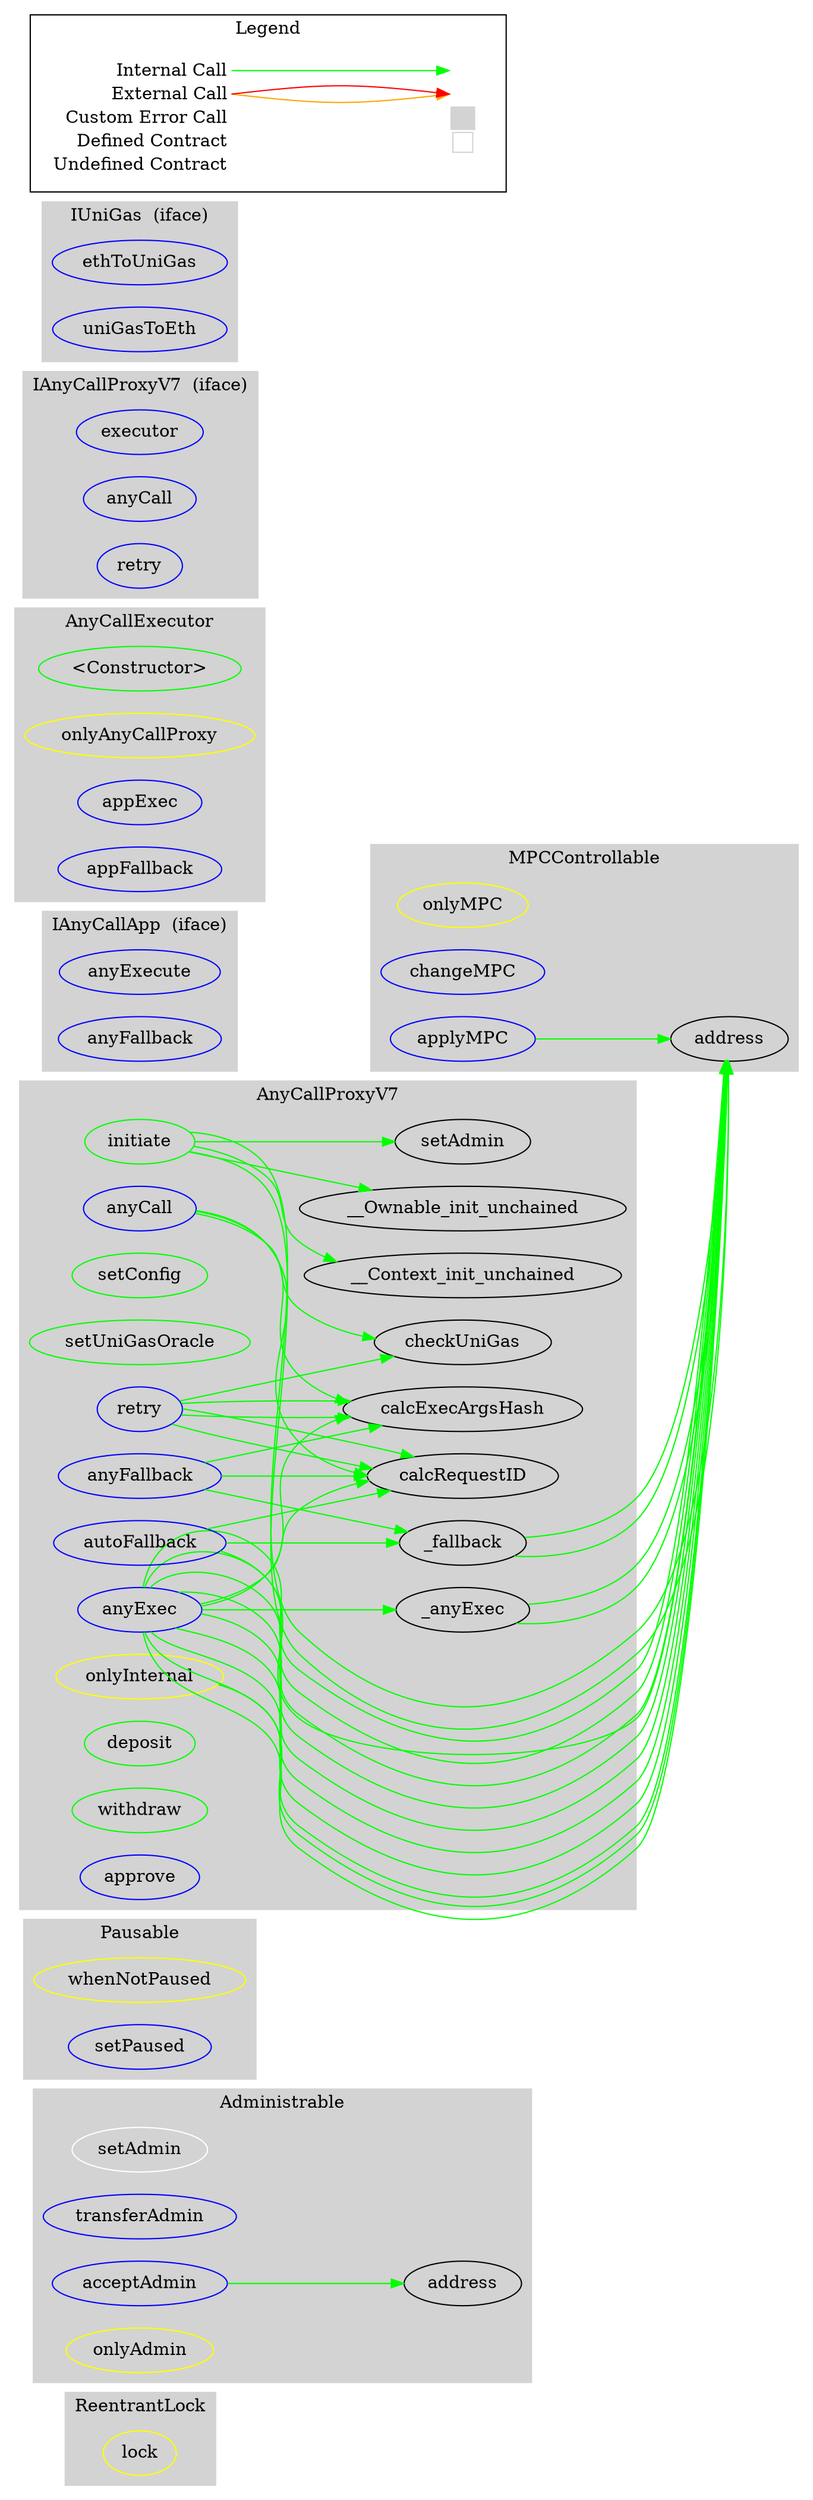 digraph G {
  graph [ ratio = "auto", page = "100", compound =true ];
subgraph "clusterReentrantLock" {
  graph [ label = "ReentrantLock", color = "lightgray", style = "filled", bgcolor = "lightgray" ];
  "ReentrantLock.lock" [ label = "lock", color = "yellow" ];
}

subgraph "clusterAdministrable" {
  graph [ label = "Administrable", color = "lightgray", style = "filled", bgcolor = "lightgray" ];
  "Administrable.setAdmin" [ label = "setAdmin", color = "white" ];
  "Administrable.transferAdmin" [ label = "transferAdmin", color = "blue" ];
  "Administrable.acceptAdmin" [ label = "acceptAdmin", color = "blue" ];
  "Administrable.onlyAdmin" [ label = "onlyAdmin", color = "yellow" ];
  "Administrable.address" [ label = "address" ];
}

subgraph "clusterPausable" {
  graph [ label = "Pausable", color = "lightgray", style = "filled", bgcolor = "lightgray" ];
  "Pausable.whenNotPaused" [ label = "whenNotPaused", color = "yellow" ];
  "Pausable.setPaused" [ label = "setPaused", color = "blue" ];
}

subgraph "clusterMPCControllable" {
  graph [ label = "MPCControllable", color = "lightgray", style = "filled", bgcolor = "lightgray" ];
  "MPCControllable.onlyMPC" [ label = "onlyMPC", color = "yellow" ];
  "MPCControllable.changeMPC" [ label = "changeMPC", color = "blue" ];
  "MPCControllable.applyMPC" [ label = "applyMPC", color = "blue" ];
  "MPCControllable.address" [ label = "address" ];
}

subgraph "clusterIAnyCallApp" {
  graph [ label = "IAnyCallApp  (iface)", color = "lightgray", style = "filled", bgcolor = "lightgray" ];
  "IAnyCallApp.anyExecute" [ label = "anyExecute", color = "blue" ];
  "IAnyCallApp.anyFallback" [ label = "anyFallback", color = "blue" ];
}

subgraph "clusterAnyCallExecutor" {
  graph [ label = "AnyCallExecutor", color = "lightgray", style = "filled", bgcolor = "lightgray" ];
  "AnyCallExecutor.<Constructor>" [ label = "<Constructor>", color = "green" ];
  "AnyCallExecutor.onlyAnyCallProxy" [ label = "onlyAnyCallProxy", color = "yellow" ];
  "AnyCallExecutor.appExec" [ label = "appExec", color = "blue" ];
  "AnyCallExecutor.appFallback" [ label = "appFallback", color = "blue" ];
}

subgraph "clusterIAnyCallProxyV7" {
  graph [ label = "IAnyCallProxyV7  (iface)", color = "lightgray", style = "filled", bgcolor = "lightgray" ];
  "IAnyCallProxyV7.executor" [ label = "executor", color = "blue" ];
  "IAnyCallProxyV7.anyCall" [ label = "anyCall", color = "blue" ];
  "IAnyCallProxyV7.retry" [ label = "retry", color = "blue" ];
}

subgraph "clusterIUniGas" {
  graph [ label = "IUniGas  (iface)", color = "lightgray", style = "filled", bgcolor = "lightgray" ];
  "IUniGas.ethToUniGas" [ label = "ethToUniGas", color = "blue" ];
  "IUniGas.uniGasToEth" [ label = "uniGasToEth", color = "blue" ];
}

subgraph "clusterAnyCallProxyV7" {
  graph [ label = "AnyCallProxyV7", color = "lightgray", style = "filled", bgcolor = "lightgray" ];
  "AnyCallProxyV7.onlyInternal" [ label = "onlyInternal", color = "yellow" ];
  "AnyCallProxyV7.initiate" [ label = "initiate", color = "green" ];
  "AnyCallProxyV7.setConfig" [ label = "setConfig", color = "green" ];
  "AnyCallProxyV7.setUniGasOracle" [ label = "setUniGasOracle", color = "green" ];
  "AnyCallProxyV7.checkUniGas" [ label = "checkUniGas" ];
  "AnyCallProxyV7.calcRequestID" [ label = "calcRequestID" ];
  "AnyCallProxyV7.calcExecArgsHash" [ label = "calcExecArgsHash" ];
  "AnyCallProxyV7.anyCall" [ label = "anyCall", color = "blue" ];
  "AnyCallProxyV7.anyExec" [ label = "anyExec", color = "blue" ];
  "AnyCallProxyV7._anyExec" [ label = "_anyExec" ];
  "AnyCallProxyV7.autoFallback" [ label = "autoFallback", color = "blue" ];
  "AnyCallProxyV7.anyFallback" [ label = "anyFallback", color = "blue" ];
  "AnyCallProxyV7._fallback" [ label = "_fallback" ];
  "AnyCallProxyV7.retry" [ label = "retry", color = "blue" ];
  "AnyCallProxyV7.deposit" [ label = "deposit", color = "green" ];
  "AnyCallProxyV7.withdraw" [ label = "withdraw", color = "green" ];
  "AnyCallProxyV7.approve" [ label = "approve", color = "blue" ];
  "AnyCallProxyV7.__Context_init_unchained" [ label = "__Context_init_unchained" ];
  "AnyCallProxyV7.__Ownable_init_unchained" [ label = "__Ownable_init_unchained" ];
  "AnyCallProxyV7.setAdmin" [ label = "setAdmin" ];
}

  "Administrable.acceptAdmin";
  "Administrable.address";
  "MPCControllable.applyMPC";
  "MPCControllable.address";
  "AnyCallProxyV7.onlyInternal";
  "AnyCallProxyV7.initiate";
  "AnyCallProxyV7.__Context_init_unchained";
  "AnyCallProxyV7.__Ownable_init_unchained";
  "AnyCallProxyV7.setAdmin";
  "AnyCallProxyV7.anyCall";
  "AnyCallProxyV7.calcRequestID";
  "AnyCallProxyV7.calcExecArgsHash";
  "AnyCallProxyV7.checkUniGas";
  "AnyCallProxyV7.anyExec";
  "AnyCallProxyV7._anyExec";
  "AnyCallProxyV7.autoFallback";
  "AnyCallProxyV7._fallback";
  "AnyCallProxyV7.anyFallback";
  "AnyCallProxyV7.retry";
  "Administrable.acceptAdmin" -> "Administrable.address" [ color = "green" ];
  "MPCControllable.applyMPC" -> "MPCControllable.address" [ color = "green" ];
  "AnyCallProxyV7.onlyInternal" -> "MPCControllable.address" [ color = "green" ];
  "AnyCallProxyV7.initiate" -> "AnyCallProxyV7.__Context_init_unchained" [ color = "green" ];
  "AnyCallProxyV7.initiate" -> "AnyCallProxyV7.__Ownable_init_unchained" [ color = "green" ];
  "AnyCallProxyV7.initiate" -> "AnyCallProxyV7.setAdmin" [ color = "green" ];
  "AnyCallProxyV7.initiate" -> "MPCControllable.address" [ color = "green" ];
  "AnyCallProxyV7.initiate" -> "MPCControllable.address" [ color = "green" ];
  "AnyCallProxyV7.anyCall" -> "AnyCallProxyV7.calcRequestID" [ color = "green" ];
  "AnyCallProxyV7.anyCall" -> "AnyCallProxyV7.calcExecArgsHash" [ color = "green" ];
  "AnyCallProxyV7.anyCall" -> "AnyCallProxyV7.checkUniGas" [ color = "green" ];
  "AnyCallProxyV7.anyExec" -> "AnyCallProxyV7.calcRequestID" [ color = "green" ];
  "AnyCallProxyV7.anyExec" -> "MPCControllable.address" [ color = "green" ];
  "AnyCallProxyV7.anyExec" -> "MPCControllable.address" [ color = "green" ];
  "AnyCallProxyV7.anyExec" -> "AnyCallProxyV7._anyExec" [ color = "green" ];
  "AnyCallProxyV7.anyExec" -> "AnyCallProxyV7.calcExecArgsHash" [ color = "green" ];
  "AnyCallProxyV7.anyExec" -> "MPCControllable.address" [ color = "green" ];
  "AnyCallProxyV7.anyExec" -> "MPCControllable.address" [ color = "green" ];
  "AnyCallProxyV7.anyExec" -> "MPCControllable.address" [ color = "green" ];
  "AnyCallProxyV7.anyExec" -> "MPCControllable.address" [ color = "green" ];
  "AnyCallProxyV7.anyExec" -> "MPCControllable.address" [ color = "green" ];
  "AnyCallProxyV7.anyExec" -> "MPCControllable.address" [ color = "green" ];
  "AnyCallProxyV7.anyExec" -> "MPCControllable.address" [ color = "green" ];
  "AnyCallProxyV7._anyExec" -> "MPCControllable.address" [ color = "green" ];
  "AnyCallProxyV7._anyExec" -> "MPCControllable.address" [ color = "green" ];
  "AnyCallProxyV7.autoFallback" -> "AnyCallProxyV7.calcRequestID" [ color = "green" ];
  "AnyCallProxyV7.autoFallback" -> "MPCControllable.address" [ color = "green" ];
  "AnyCallProxyV7.autoFallback" -> "AnyCallProxyV7._fallback" [ color = "green" ];
  "AnyCallProxyV7.anyFallback" -> "AnyCallProxyV7.calcRequestID" [ color = "green" ];
  "AnyCallProxyV7.anyFallback" -> "AnyCallProxyV7.calcExecArgsHash" [ color = "green" ];
  "AnyCallProxyV7.anyFallback" -> "AnyCallProxyV7._fallback" [ color = "green" ];
  "AnyCallProxyV7._fallback" -> "MPCControllable.address" [ color = "green" ];
  "AnyCallProxyV7._fallback" -> "MPCControllable.address" [ color = "green" ];
  "AnyCallProxyV7.retry" -> "AnyCallProxyV7.calcRequestID" [ color = "green" ];
  "AnyCallProxyV7.retry" -> "AnyCallProxyV7.calcExecArgsHash" [ color = "green" ];
  "AnyCallProxyV7.retry" -> "AnyCallProxyV7.checkUniGas" [ color = "green" ];
  "AnyCallProxyV7.retry" -> "AnyCallProxyV7.calcRequestID" [ color = "green" ];
  "AnyCallProxyV7.retry" -> "AnyCallProxyV7.calcExecArgsHash" [ color = "green" ];


rankdir=LR
node [shape=plaintext]
subgraph cluster_01 { 
label = "Legend";
key [label=<<table border="0" cellpadding="2" cellspacing="0" cellborder="0">
  <tr><td align="right" port="i1">Internal Call</td></tr>
  <tr><td align="right" port="i2">External Call</td></tr>
  <tr><td align="right" port="i2">Custom Error Call</td></tr>
  <tr><td align="right" port="i3">Defined Contract</td></tr>
  <tr><td align="right" port="i4">Undefined Contract</td></tr>
  </table>>]
key2 [label=<<table border="0" cellpadding="2" cellspacing="0" cellborder="0">
  <tr><td port="i1">&nbsp;&nbsp;&nbsp;</td></tr>
  <tr><td port="i2">&nbsp;&nbsp;&nbsp;</td></tr>
  <tr><td port="i3" bgcolor="lightgray">&nbsp;&nbsp;&nbsp;</td></tr>
  <tr><td port="i4">
    <table border="1" cellborder="0" cellspacing="0" cellpadding="7" color="lightgray">
      <tr>
       <td></td>
      </tr>
     </table>
  </td></tr>
  </table>>]
key:i1:e -> key2:i1:w [color="green"]
key:i2:e -> key2:i2:w [color="orange"]
key:i2:e -> key2:i2:w [color="red"]
}
}

